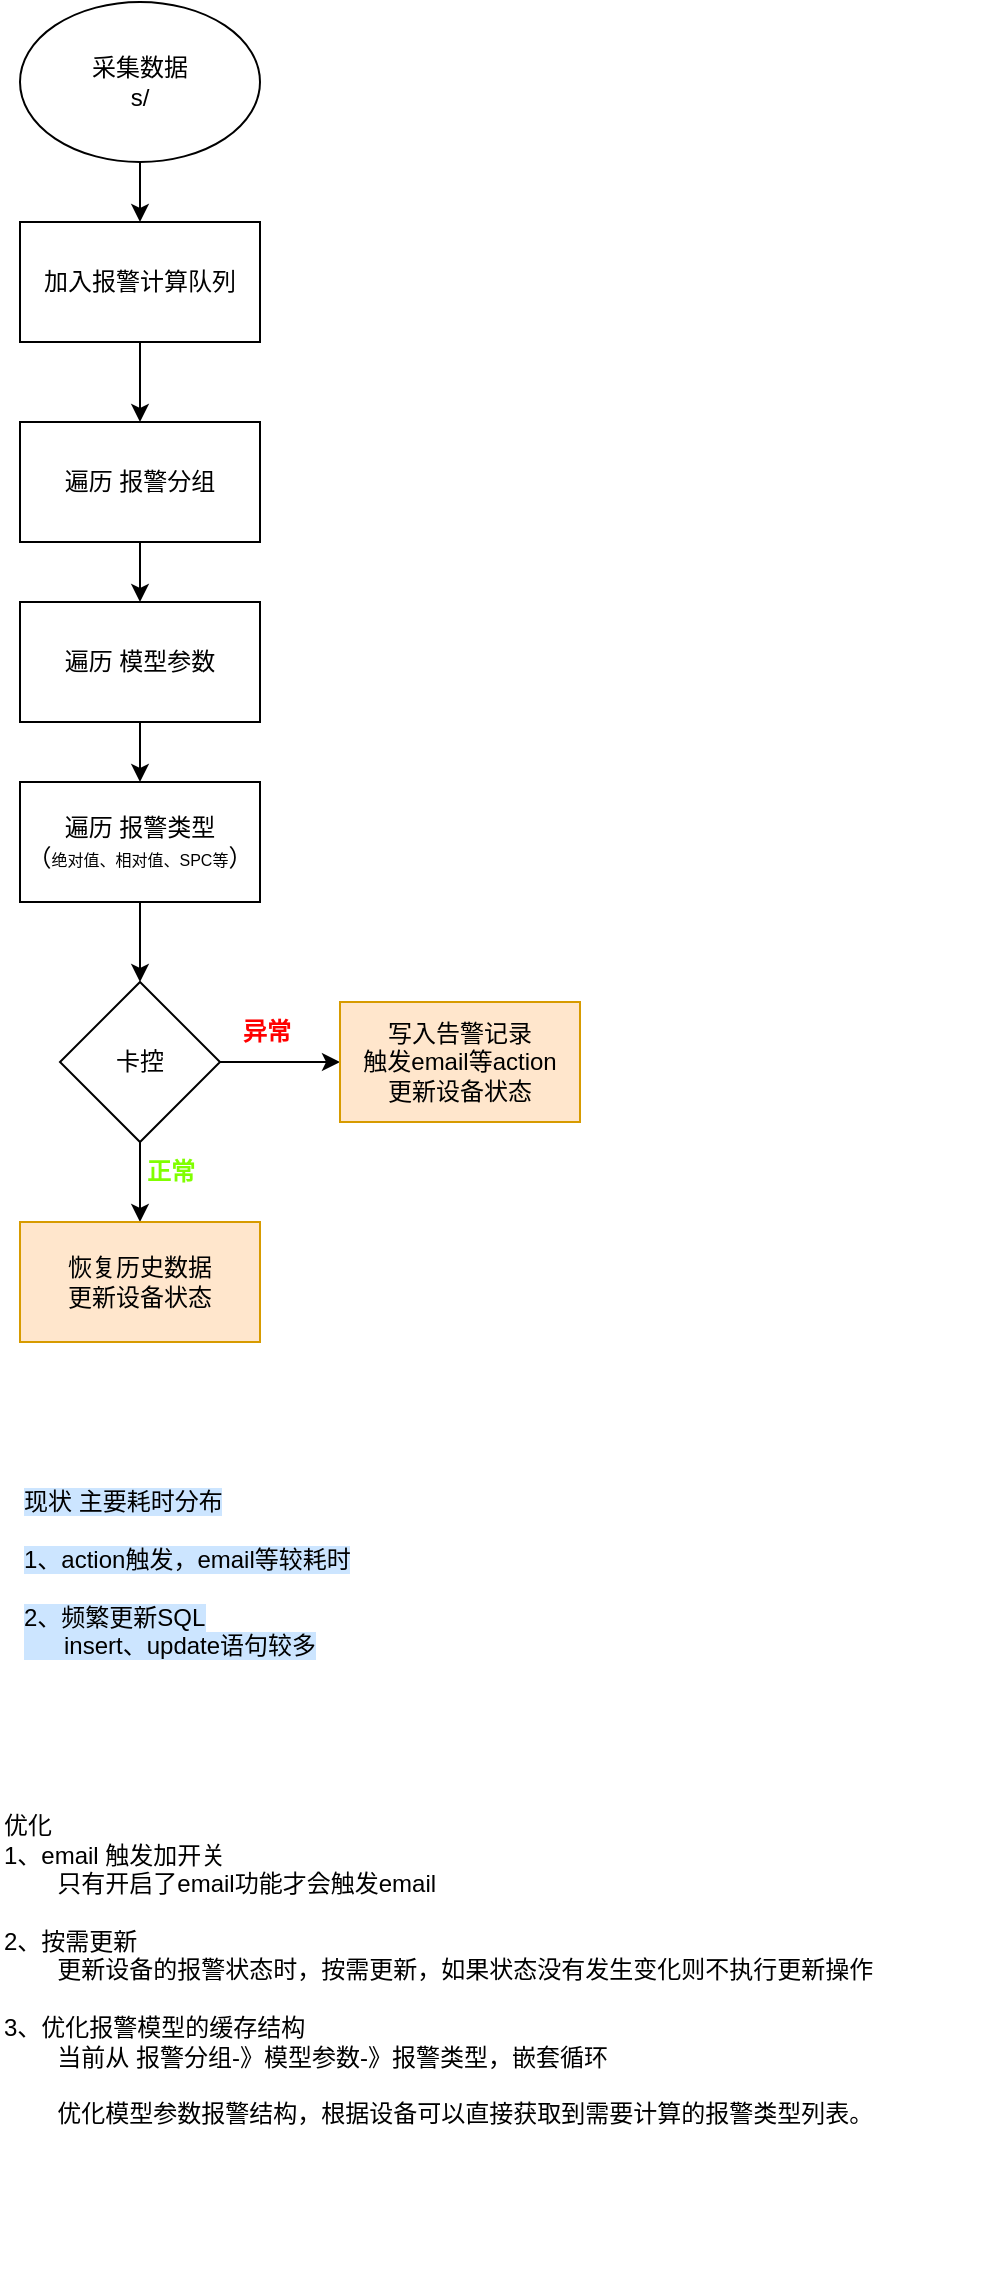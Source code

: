 <mxfile version="21.3.7" type="github">
  <diagram id="pxkPvl0Xrv9N_y3EMczL" name="第 2 页">
    <mxGraphModel dx="815" dy="1603" grid="1" gridSize="10" guides="1" tooltips="1" connect="1" arrows="1" fold="1" page="1" pageScale="1" pageWidth="827" pageHeight="1169" math="0" shadow="0">
      <root>
        <mxCell id="0" />
        <mxCell id="1" parent="0" />
        <mxCell id="cFFpnk-g19DoDnK3nfvg-3" value="" style="edgeStyle=orthogonalEdgeStyle;rounded=0;orthogonalLoop=1;jettySize=auto;html=1;" edge="1" parent="1" source="cFFpnk-g19DoDnK3nfvg-1" target="cFFpnk-g19DoDnK3nfvg-2">
          <mxGeometry relative="1" as="geometry" />
        </mxCell>
        <mxCell id="cFFpnk-g19DoDnK3nfvg-1" value="采集数据&lt;br&gt;s/" style="ellipse;whiteSpace=wrap;html=1;" vertex="1" parent="1">
          <mxGeometry x="290" y="-870" width="120" height="80" as="geometry" />
        </mxCell>
        <mxCell id="cFFpnk-g19DoDnK3nfvg-5" value="" style="edgeStyle=orthogonalEdgeStyle;rounded=0;orthogonalLoop=1;jettySize=auto;html=1;" edge="1" parent="1" source="cFFpnk-g19DoDnK3nfvg-2" target="cFFpnk-g19DoDnK3nfvg-4">
          <mxGeometry relative="1" as="geometry" />
        </mxCell>
        <mxCell id="cFFpnk-g19DoDnK3nfvg-2" value="加入报警计算队列" style="whiteSpace=wrap;html=1;" vertex="1" parent="1">
          <mxGeometry x="290" y="-760" width="120" height="60" as="geometry" />
        </mxCell>
        <mxCell id="cFFpnk-g19DoDnK3nfvg-7" value="" style="edgeStyle=orthogonalEdgeStyle;rounded=0;orthogonalLoop=1;jettySize=auto;html=1;" edge="1" parent="1" source="cFFpnk-g19DoDnK3nfvg-4" target="cFFpnk-g19DoDnK3nfvg-6">
          <mxGeometry relative="1" as="geometry" />
        </mxCell>
        <mxCell id="cFFpnk-g19DoDnK3nfvg-4" value="遍历 报警分组" style="whiteSpace=wrap;html=1;" vertex="1" parent="1">
          <mxGeometry x="290" y="-660" width="120" height="60" as="geometry" />
        </mxCell>
        <mxCell id="cFFpnk-g19DoDnK3nfvg-9" value="" style="edgeStyle=orthogonalEdgeStyle;rounded=0;orthogonalLoop=1;jettySize=auto;html=1;" edge="1" parent="1" source="cFFpnk-g19DoDnK3nfvg-6" target="cFFpnk-g19DoDnK3nfvg-8">
          <mxGeometry relative="1" as="geometry" />
        </mxCell>
        <mxCell id="cFFpnk-g19DoDnK3nfvg-6" value="遍历 模型参数" style="whiteSpace=wrap;html=1;" vertex="1" parent="1">
          <mxGeometry x="290" y="-570" width="120" height="60" as="geometry" />
        </mxCell>
        <mxCell id="cFFpnk-g19DoDnK3nfvg-11" value="" style="edgeStyle=orthogonalEdgeStyle;rounded=0;orthogonalLoop=1;jettySize=auto;html=1;" edge="1" parent="1" source="cFFpnk-g19DoDnK3nfvg-8" target="cFFpnk-g19DoDnK3nfvg-10">
          <mxGeometry relative="1" as="geometry" />
        </mxCell>
        <mxCell id="cFFpnk-g19DoDnK3nfvg-8" value="遍历 报警类型&lt;br&gt;（&lt;font style=&quot;font-size: 8px;&quot;&gt;绝对值、相对值、SPC等&lt;/font&gt;）" style="whiteSpace=wrap;html=1;" vertex="1" parent="1">
          <mxGeometry x="290" y="-480" width="120" height="60" as="geometry" />
        </mxCell>
        <mxCell id="cFFpnk-g19DoDnK3nfvg-13" value="" style="edgeStyle=orthogonalEdgeStyle;rounded=0;orthogonalLoop=1;jettySize=auto;html=1;" edge="1" parent="1" source="cFFpnk-g19DoDnK3nfvg-10" target="cFFpnk-g19DoDnK3nfvg-12">
          <mxGeometry relative="1" as="geometry" />
        </mxCell>
        <mxCell id="cFFpnk-g19DoDnK3nfvg-16" value="" style="edgeStyle=orthogonalEdgeStyle;rounded=0;orthogonalLoop=1;jettySize=auto;html=1;" edge="1" parent="1" source="cFFpnk-g19DoDnK3nfvg-10" target="cFFpnk-g19DoDnK3nfvg-15">
          <mxGeometry relative="1" as="geometry">
            <Array as="points">
              <mxPoint x="420" y="-340" />
              <mxPoint x="420" y="-340" />
            </Array>
          </mxGeometry>
        </mxCell>
        <mxCell id="cFFpnk-g19DoDnK3nfvg-10" value="卡控" style="rhombus;whiteSpace=wrap;html=1;" vertex="1" parent="1">
          <mxGeometry x="310" y="-380" width="80" height="80" as="geometry" />
        </mxCell>
        <mxCell id="cFFpnk-g19DoDnK3nfvg-12" value="恢复历史数据&lt;br&gt;更新设备状态" style="whiteSpace=wrap;html=1;fillColor=#ffe6cc;strokeColor=#d79b00;" vertex="1" parent="1">
          <mxGeometry x="290" y="-260" width="120" height="60" as="geometry" />
        </mxCell>
        <mxCell id="cFFpnk-g19DoDnK3nfvg-14" value="&lt;font color=&quot;#80ff00&quot;&gt;&lt;b&gt;正常&lt;/b&gt;&lt;/font&gt;" style="text;html=1;align=center;verticalAlign=middle;resizable=0;points=[];autosize=1;strokeColor=none;fillColor=none;" vertex="1" parent="1">
          <mxGeometry x="340" y="-300" width="50" height="30" as="geometry" />
        </mxCell>
        <mxCell id="cFFpnk-g19DoDnK3nfvg-15" value="写入告警记录&lt;br&gt;触发email等action&lt;br&gt;更新设备状态" style="whiteSpace=wrap;html=1;fillColor=#ffe6cc;strokeColor=#d79b00;" vertex="1" parent="1">
          <mxGeometry x="450" y="-370" width="120" height="60" as="geometry" />
        </mxCell>
        <mxCell id="cFFpnk-g19DoDnK3nfvg-17" value="&lt;b&gt;&lt;font color=&quot;#ff0000&quot;&gt;异常&lt;/font&gt;&lt;/b&gt;" style="text;html=1;align=center;verticalAlign=middle;resizable=0;points=[];autosize=1;strokeColor=none;fillColor=none;" vertex="1" parent="1">
          <mxGeometry x="388" y="-370" width="50" height="30" as="geometry" />
        </mxCell>
        <mxCell id="cFFpnk-g19DoDnK3nfvg-18" value="&lt;div style=&quot;&quot;&gt;&lt;span style=&quot;background-color: rgb(204, 229, 255);&quot;&gt;现状 主要耗时分布&lt;/span&gt;&lt;/div&gt;&lt;div style=&quot;&quot;&gt;&lt;span style=&quot;background-color: rgb(204, 229, 255);&quot;&gt;&lt;br&gt;&lt;/span&gt;&lt;/div&gt;&lt;span style=&quot;background-color: rgb(204, 229, 255);&quot;&gt;1、action触发，email等较耗时&lt;br&gt;&lt;br&gt;2、频繁更新SQL&lt;br&gt;&amp;nbsp; &amp;nbsp; &amp;nbsp; insert、update语句较多&lt;br&gt;&lt;br&gt;&lt;br&gt;&lt;/span&gt;" style="text;strokeColor=none;align=left;fillColor=none;html=1;verticalAlign=middle;whiteSpace=wrap;rounded=0;" vertex="1" parent="1">
          <mxGeometry x="290" y="-100" width="270" height="60" as="geometry" />
        </mxCell>
        <mxCell id="cFFpnk-g19DoDnK3nfvg-21" value="优化&lt;br&gt;&lt;div style=&quot;&quot;&gt;&lt;span style=&quot;background-color: initial;&quot;&gt;1、email 触发加开关&lt;/span&gt;&lt;/div&gt;&lt;div style=&quot;&quot;&gt;&lt;span style=&quot;background-color: initial;&quot;&gt;&lt;span style=&quot;white-space: pre;&quot;&gt;&#x9;&lt;/span&gt;只有开启了email功能才会触发email&lt;br&gt;&lt;/span&gt;&lt;/div&gt;&lt;div style=&quot;&quot;&gt;&lt;span style=&quot;background-color: initial;&quot;&gt;&lt;br&gt;&lt;/span&gt;&lt;/div&gt;&lt;div style=&quot;&quot;&gt;&lt;span style=&quot;background-color: initial;&quot;&gt;2、按需更新&lt;/span&gt;&lt;/div&gt;&lt;div style=&quot;&quot;&gt;&lt;span style=&quot;background-color: initial;&quot;&gt;&lt;span style=&quot;white-space: pre;&quot;&gt;&#x9;&lt;/span&gt;更新设备的报警状态时，按需更新，如果状态没有发生变化则不执行更新操作&lt;br&gt;&lt;/span&gt;&lt;/div&gt;&lt;div style=&quot;&quot;&gt;&lt;span style=&quot;background-color: initial;&quot;&gt;&lt;span style=&quot;white-space: pre;&quot;&gt;&#x9;&lt;/span&gt;&lt;br&gt;&lt;/span&gt;&lt;/div&gt;&lt;div style=&quot;&quot;&gt;3、优化报警模型的缓存结构&lt;/div&gt;&lt;div style=&quot;&quot;&gt;&lt;span style=&quot;white-space: pre;&quot;&gt;&#x9;&lt;/span&gt;当前从 报警分组-》模型参数-》报警类型，嵌套循环&lt;/div&gt;&lt;div style=&quot;&quot;&gt;&lt;br&gt;&lt;/div&gt;&lt;div style=&quot;&quot;&gt;&amp;nbsp; &amp;nbsp; &amp;nbsp; &amp;nbsp; 优化模型参数报警结构，根据设备可以直接获取到需要计算的报警类型列表。&lt;/div&gt;&lt;div style=&quot;&quot;&gt;&lt;br&gt;&lt;/div&gt;&lt;div style=&quot;&quot;&gt;&lt;br&gt;&lt;/div&gt;&lt;div style=&quot;&quot;&gt;&lt;br&gt;&lt;/div&gt;&lt;div style=&quot;&quot;&gt;&lt;span style=&quot;white-space: pre;&quot;&gt;&#x9;&lt;/span&gt;&lt;br&gt;&lt;/div&gt;&lt;div style=&quot;&quot;&gt;&lt;br&gt;&lt;/div&gt;" style="text;strokeColor=none;align=left;fillColor=none;html=1;verticalAlign=middle;whiteSpace=wrap;rounded=0;" vertex="1" parent="1">
          <mxGeometry x="280" y="90" width="500" height="120" as="geometry" />
        </mxCell>
      </root>
    </mxGraphModel>
  </diagram>
</mxfile>
